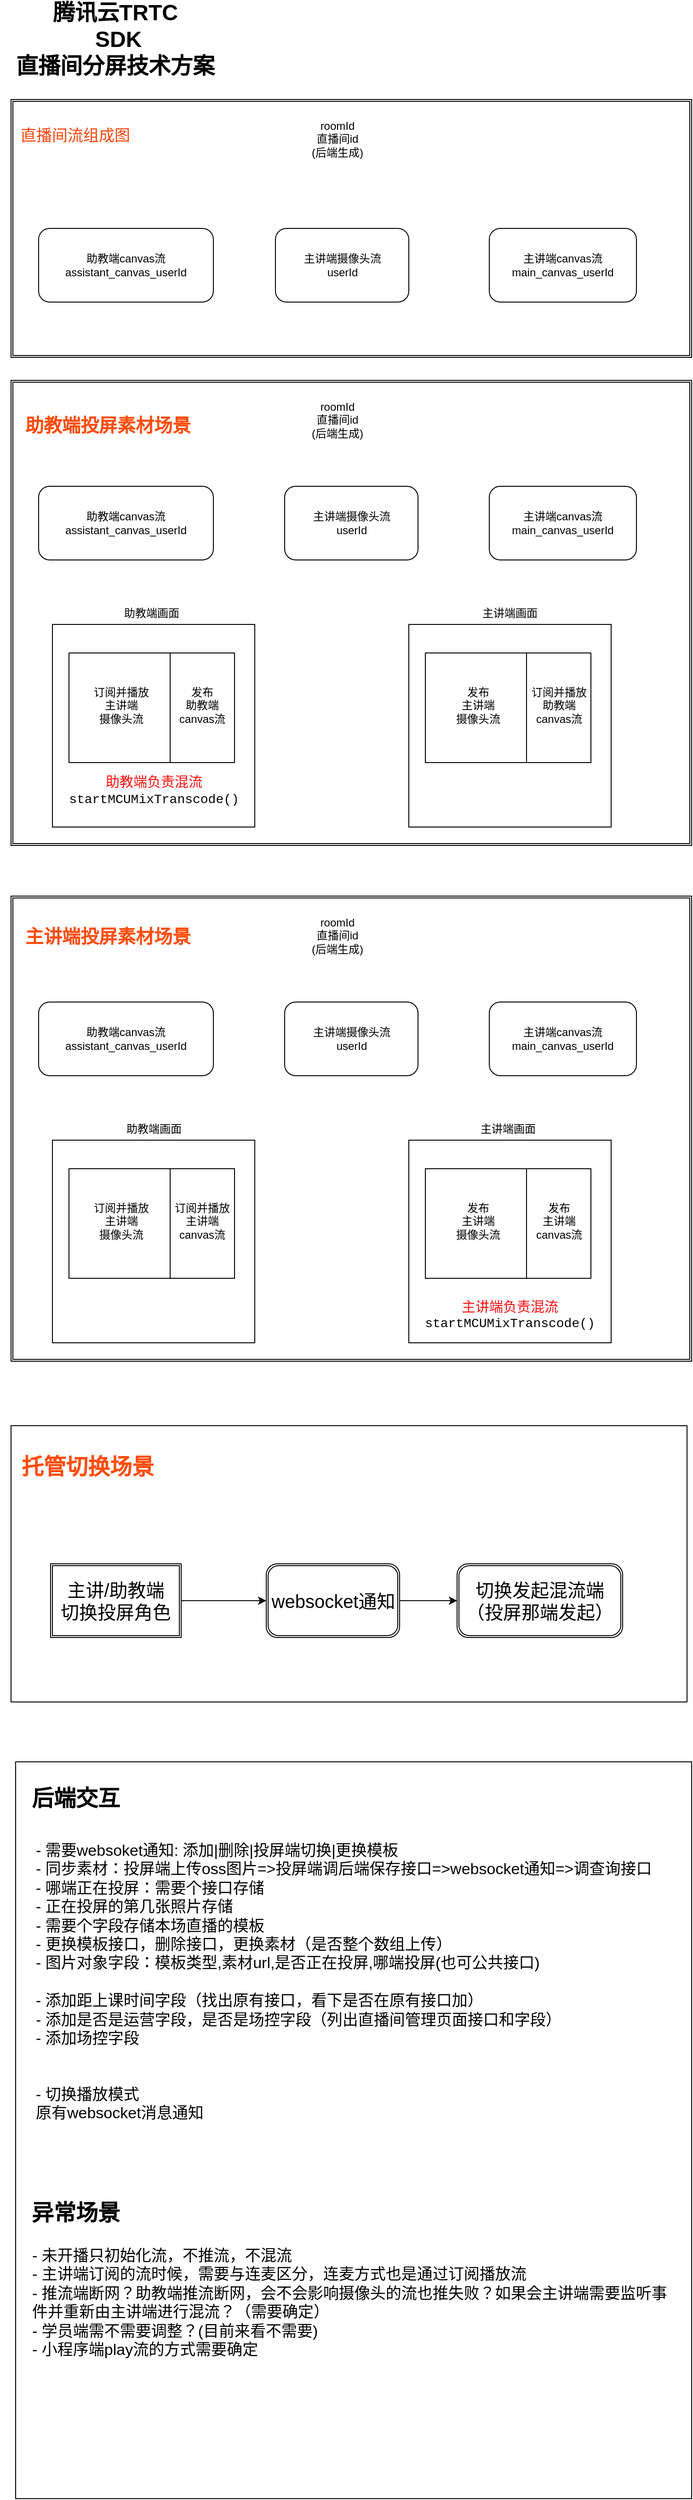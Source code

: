 <mxfile version="12.2.4" pages="1"><diagram id="udo6XF6BK5EzqH_dn90K" name="Page-1"><mxGraphModel dx="1268" dy="706" grid="1" gridSize="10" guides="1" tooltips="1" connect="1" arrows="1" fold="1" page="1" pageScale="1" pageWidth="850" pageHeight="1100" math="0" shadow="0"><root><mxCell id="0"/><mxCell id="1" parent="0"/><mxCell id="5" value="" style="shape=ext;double=1;rounded=0;whiteSpace=wrap;html=1;" parent="1" vertex="1"><mxGeometry x="20" y="115" width="740" height="280" as="geometry"/></mxCell><mxCell id="6" value="roomId&lt;br&gt;直播间id&lt;br&gt;(后端生成)" style="text;html=1;strokeColor=none;fillColor=none;align=center;verticalAlign=middle;whiteSpace=wrap;rounded=0;" parent="1" vertex="1"><mxGeometry x="270" y="110" width="210" height="95" as="geometry"/></mxCell><mxCell id="8" value="&lt;span&gt;助教端canvas流&lt;br&gt;assistant_canvas_userId&lt;/span&gt;" style="rounded=1;whiteSpace=wrap;html=1;" parent="1" vertex="1"><mxGeometry x="50" y="255" width="190" height="80" as="geometry"/></mxCell><mxCell id="9" value="主讲端摄像头流&lt;br&gt;userId" style="rounded=1;whiteSpace=wrap;html=1;" parent="1" vertex="1"><mxGeometry x="307.5" y="255" width="145" height="80" as="geometry"/></mxCell><mxCell id="10" value="主讲端canvas流&lt;br&gt;main_canvas_userId" style="rounded=1;whiteSpace=wrap;html=1;" parent="1" vertex="1"><mxGeometry x="540" y="255" width="160" height="80" as="geometry"/></mxCell><mxCell id="14" value="&lt;font color=&quot;#ff430a&quot; style=&quot;font-size: 17px&quot;&gt;直播间流组成图&lt;/font&gt;" style="text;html=1;strokeColor=none;fillColor=none;align=center;verticalAlign=middle;whiteSpace=wrap;rounded=0;" parent="1" vertex="1"><mxGeometry x="20" y="115" width="140" height="80" as="geometry"/></mxCell><mxCell id="18" value="" style="shape=ext;double=1;rounded=0;whiteSpace=wrap;html=1;" parent="1" vertex="1"><mxGeometry x="20" y="420" width="740" height="505" as="geometry"/></mxCell><mxCell id="19" value="roomId&lt;br&gt;直播间id&lt;br&gt;(后端生成)" style="text;html=1;strokeColor=none;fillColor=none;align=center;verticalAlign=middle;whiteSpace=wrap;rounded=0;" parent="1" vertex="1"><mxGeometry x="270" y="415" width="210" height="95" as="geometry"/></mxCell><mxCell id="20" value="&lt;span&gt;助教端canvas流&lt;br&gt;assistant_canvas_userId&lt;/span&gt;" style="rounded=1;whiteSpace=wrap;html=1;" parent="1" vertex="1"><mxGeometry x="50" y="535" width="190" height="80" as="geometry"/></mxCell><mxCell id="21" value="主讲端摄像头流&lt;br&gt;userId" style="rounded=1;whiteSpace=wrap;html=1;" parent="1" vertex="1"><mxGeometry x="317.5" y="535" width="145" height="80" as="geometry"/></mxCell><mxCell id="22" value="主讲端canvas流&lt;br&gt;main_canvas_userId" style="rounded=1;whiteSpace=wrap;html=1;" parent="1" vertex="1"><mxGeometry x="540" y="535" width="160" height="80" as="geometry"/></mxCell><mxCell id="25" value="助教端画面" style="text;html=1;strokeColor=none;fillColor=none;align=center;verticalAlign=middle;whiteSpace=wrap;rounded=0;" parent="1" vertex="1"><mxGeometry x="133" y="662.5" width="80" height="20" as="geometry"/></mxCell><mxCell id="24" value="" style="whiteSpace=wrap;html=1;aspect=fixed;direction=south;" parent="1" vertex="1"><mxGeometry x="65" y="685" width="220" height="220" as="geometry"/></mxCell><mxCell id="34" value="" style="rounded=0;whiteSpace=wrap;html=1;shadow=0;spacing=2;textOpacity=0;gradientColor=none;" parent="1" vertex="1"><mxGeometry x="83" y="716" width="180" height="119" as="geometry"/></mxCell><mxCell id="30" value="" style="rounded=0;whiteSpace=wrap;html=1;" parent="1" vertex="1"><mxGeometry x="193" y="716" width="70" height="119" as="geometry"/></mxCell><mxCell id="32" value="订阅并播放&lt;br&gt;主讲端&lt;br&gt;摄像头流" style="text;html=1;strokeColor=none;fillColor=none;align=center;verticalAlign=middle;whiteSpace=wrap;rounded=0;" parent="1" vertex="1"><mxGeometry x="100" y="743.5" width="80" height="59" as="geometry"/></mxCell><mxCell id="33" value="发布&lt;br&gt;助教端canvas流" style="text;html=1;strokeColor=none;fillColor=none;align=center;verticalAlign=middle;whiteSpace=wrap;rounded=0;horizontal=1;" parent="1" vertex="1"><mxGeometry x="193" y="751" width="70" height="44" as="geometry"/></mxCell><mxCell id="39" value="&lt;font color=&quot;#ff0f0f&quot; style=&quot;font-size: 15px&quot;&gt;助教端负责混流&lt;br&gt;&lt;/font&gt;&lt;span style=&quot;color: rgb(3 , 3 , 3) ; font-family: &amp;#34;consolas&amp;#34; , &amp;#34;courier new&amp;#34; , monospace ; font-size: 14px ; white-space: pre ; background-color: rgb(255 , 255 , 255)&quot;&gt;startMCUMixTranscode()&lt;/span&gt;&lt;font color=&quot;#ff0f0f&quot; style=&quot;font-size: 15px&quot;&gt;&lt;br&gt;&lt;/font&gt;" style="text;html=1;strokeColor=none;fillColor=none;align=center;verticalAlign=middle;whiteSpace=wrap;rounded=0;shadow=0;fontSize=15;" parent="1" vertex="1"><mxGeometry x="117.5" y="855" width="115" height="20" as="geometry"/></mxCell><mxCell id="40" value="主讲端画面" style="text;html=1;strokeColor=none;fillColor=none;align=center;verticalAlign=middle;whiteSpace=wrap;rounded=0;" parent="1" vertex="1"><mxGeometry x="529" y="662.5" width="67" height="20" as="geometry"/></mxCell><mxCell id="41" value="" style="whiteSpace=wrap;html=1;aspect=fixed;" parent="1" vertex="1"><mxGeometry x="452.5" y="685" width="220" height="220" as="geometry"/></mxCell><mxCell id="42" value="" style="rounded=0;whiteSpace=wrap;html=1;shadow=0;spacing=2;textOpacity=0;gradientColor=none;" parent="1" vertex="1"><mxGeometry x="470.5" y="716" width="180" height="119" as="geometry"/></mxCell><mxCell id="43" value="" style="rounded=0;whiteSpace=wrap;html=1;" parent="1" vertex="1"><mxGeometry x="580.5" y="716" width="70" height="119" as="geometry"/></mxCell><mxCell id="44" value="发布&lt;br&gt;主讲端&lt;br&gt;摄像头流" style="text;html=1;strokeColor=none;fillColor=none;align=center;verticalAlign=middle;whiteSpace=wrap;rounded=0;" parent="1" vertex="1"><mxGeometry x="487.5" y="743.5" width="80" height="59" as="geometry"/></mxCell><mxCell id="45" value="订阅并播放&lt;br&gt;助教端canvas流" style="text;html=1;strokeColor=none;fillColor=none;align=center;verticalAlign=middle;whiteSpace=wrap;rounded=0;horizontal=1;" parent="1" vertex="1"><mxGeometry x="580.5" y="751" width="70" height="44" as="geometry"/></mxCell><mxCell id="47" value="" style="shape=ext;double=1;rounded=0;whiteSpace=wrap;html=1;" parent="1" vertex="1"><mxGeometry x="20" y="980" width="740" height="505" as="geometry"/></mxCell><mxCell id="48" value="roomId&lt;br&gt;直播间id&lt;br&gt;(后端生成)" style="text;html=1;strokeColor=none;fillColor=none;align=center;verticalAlign=middle;whiteSpace=wrap;rounded=0;" parent="1" vertex="1"><mxGeometry x="270" y="975" width="210" height="95" as="geometry"/></mxCell><mxCell id="49" value="&lt;span&gt;助教端canvas流&lt;br&gt;assistant_canvas_userId&lt;/span&gt;" style="rounded=1;whiteSpace=wrap;html=1;" parent="1" vertex="1"><mxGeometry x="50" y="1095" width="190" height="80" as="geometry"/></mxCell><mxCell id="50" value="主讲端摄像头流&lt;br&gt;userId" style="rounded=1;whiteSpace=wrap;html=1;" parent="1" vertex="1"><mxGeometry x="317.5" y="1095" width="145" height="80" as="geometry"/></mxCell><mxCell id="51" value="主讲端canvas流&lt;br&gt;main_canvas_userId" style="rounded=1;whiteSpace=wrap;html=1;" parent="1" vertex="1"><mxGeometry x="540" y="1095" width="160" height="80" as="geometry"/></mxCell><mxCell id="53" value="助教端画面" style="text;html=1;strokeColor=none;fillColor=none;align=center;verticalAlign=middle;whiteSpace=wrap;rounded=0;" parent="1" vertex="1"><mxGeometry x="142.5" y="1222.5" width="65" height="20" as="geometry"/></mxCell><mxCell id="54" value="" style="whiteSpace=wrap;html=1;aspect=fixed;" parent="1" vertex="1"><mxGeometry x="65" y="1245" width="220" height="220" as="geometry"/></mxCell><mxCell id="55" value="" style="rounded=0;whiteSpace=wrap;html=1;shadow=0;spacing=2;textOpacity=0;gradientColor=none;" parent="1" vertex="1"><mxGeometry x="83" y="1276" width="180" height="119" as="geometry"/></mxCell><mxCell id="56" value="" style="rounded=0;whiteSpace=wrap;html=1;" parent="1" vertex="1"><mxGeometry x="193" y="1276" width="70" height="119" as="geometry"/></mxCell><mxCell id="57" value="订阅并播放&lt;br&gt;主讲端&lt;br&gt;摄像头流" style="text;html=1;strokeColor=none;fillColor=none;align=center;verticalAlign=middle;whiteSpace=wrap;rounded=0;" parent="1" vertex="1"><mxGeometry x="100" y="1303.5" width="80" height="59" as="geometry"/></mxCell><mxCell id="58" value="订阅并播放&lt;br&gt;主讲端&lt;br&gt;canvas流" style="text;html=1;strokeColor=none;fillColor=none;align=center;verticalAlign=middle;whiteSpace=wrap;rounded=0;horizontal=1;" parent="1" vertex="1"><mxGeometry x="193" y="1311" width="70" height="44" as="geometry"/></mxCell><mxCell id="60" value="主讲端画面" style="text;html=1;strokeColor=none;fillColor=none;align=center;verticalAlign=middle;whiteSpace=wrap;rounded=0;" parent="1" vertex="1"><mxGeometry x="527" y="1222.5" width="67" height="20" as="geometry"/></mxCell><mxCell id="61" value="" style="whiteSpace=wrap;html=1;aspect=fixed;" parent="1" vertex="1"><mxGeometry x="452.5" y="1245" width="220" height="220" as="geometry"/></mxCell><mxCell id="62" value="" style="rounded=0;whiteSpace=wrap;html=1;shadow=0;spacing=2;textOpacity=0;gradientColor=none;" parent="1" vertex="1"><mxGeometry x="470.5" y="1276" width="180" height="119" as="geometry"/></mxCell><mxCell id="63" value="" style="rounded=0;whiteSpace=wrap;html=1;" parent="1" vertex="1"><mxGeometry x="580.5" y="1276" width="70" height="119" as="geometry"/></mxCell><mxCell id="64" value="发布&lt;br&gt;主讲端&lt;br&gt;摄像头流" style="text;html=1;strokeColor=none;fillColor=none;align=center;verticalAlign=middle;whiteSpace=wrap;rounded=0;" parent="1" vertex="1"><mxGeometry x="487.5" y="1303.5" width="80" height="59" as="geometry"/></mxCell><mxCell id="65" value="发布&lt;br&gt;主讲端&lt;br&gt;canvas流" style="text;html=1;strokeColor=none;fillColor=none;align=center;verticalAlign=middle;whiteSpace=wrap;rounded=0;horizontal=1;" parent="1" vertex="1"><mxGeometry x="580.5" y="1311" width="70" height="44" as="geometry"/></mxCell><mxCell id="59" value="&lt;font color=&quot;#ff0f0f&quot; style=&quot;font-size: 15px ; background-color: rgb(255 , 255 , 255)&quot;&gt;主讲端负责混流&lt;br&gt;&lt;/font&gt;&lt;div style=&quot;font-family: &amp;#34;consolas&amp;#34; , &amp;#34;courier new&amp;#34; , monospace ; font-size: 14px ; line-height: 19px ; white-space: pre&quot;&gt;&lt;span style=&quot;background-color: rgb(255 , 255 , 255)&quot;&gt;&lt;font color=&quot;#030303&quot;&gt;startMCUMixTranscode()&lt;/font&gt;&lt;/span&gt;&lt;/div&gt;" style="text;html=1;strokeColor=none;fillColor=none;align=center;verticalAlign=middle;whiteSpace=wrap;rounded=0;shadow=0;fontSize=15;" parent="1" vertex="1"><mxGeometry x="505" y="1425" width="115" height="20" as="geometry"/></mxCell><mxCell id="67" value="" style="rounded=0;whiteSpace=wrap;html=1;shadow=0;fillColor=none;gradientColor=none;fontSize=15;" parent="1" vertex="1"><mxGeometry x="20" y="1555" width="735" height="300" as="geometry"/></mxCell><mxCell id="71" value="托管切换场景" style="text;strokeColor=none;fillColor=none;html=1;fontSize=24;fontStyle=1;verticalAlign=middle;align=center;rounded=0;shadow=0;fontColor=#FF4D0D;" parent="1" vertex="1"><mxGeometry x="20" y="1555" width="165" height="90" as="geometry"/></mxCell><mxCell id="72" value="主讲端投屏素材场景" style="text;strokeColor=none;fillColor=none;html=1;fontSize=20;fontStyle=1;verticalAlign=middle;align=center;rounded=0;shadow=0;fontColor=#FF4D0D;" parent="1" vertex="1"><mxGeometry x="20" y="980" width="210" height="85" as="geometry"/></mxCell><mxCell id="73" value="助教端投屏素材场景" style="text;strokeColor=none;fillColor=none;html=1;fontSize=20;fontStyle=1;verticalAlign=middle;align=center;rounded=0;shadow=0;fontColor=#FF4D0D;" parent="1" vertex="1"><mxGeometry x="20" y="425" width="210" height="85" as="geometry"/></mxCell><mxCell id="79" style="edgeStyle=orthogonalEdgeStyle;rounded=0;orthogonalLoop=1;jettySize=auto;html=1;exitX=1;exitY=0.5;exitDx=0;exitDy=0;entryX=0;entryY=0.5;entryDx=0;entryDy=0;fontSize=20;fontColor=#030303;" parent="1" source="75" target="78" edge="1"><mxGeometry relative="1" as="geometry"/></mxCell><mxCell id="75" value="&lt;font color=&quot;#030303&quot;&gt;websocket通知&lt;/font&gt;" style="shape=ext;double=1;rounded=1;whiteSpace=wrap;html=1;shadow=0;fillColor=none;gradientColor=none;fontSize=20;fontColor=#FF4D0D;" parent="1" vertex="1"><mxGeometry x="297.5" y="1705" width="145" height="80" as="geometry"/></mxCell><mxCell id="77" style="edgeStyle=orthogonalEdgeStyle;rounded=0;orthogonalLoop=1;jettySize=auto;html=1;exitX=1;exitY=0.5;exitDx=0;exitDy=0;entryX=0;entryY=0.5;entryDx=0;entryDy=0;fontSize=20;fontColor=#030303;" parent="1" source="76" target="75" edge="1"><mxGeometry relative="1" as="geometry"/></mxCell><mxCell id="76" value="&lt;span&gt;主讲/助教端&lt;br&gt;切换投屏角色&lt;/span&gt;" style="shape=ext;double=1;rounded=0;whiteSpace=wrap;html=1;shadow=0;fillColor=none;gradientColor=none;fontSize=20;fontColor=#030303;" parent="1" vertex="1"><mxGeometry x="63" y="1705" width="142" height="80" as="geometry"/></mxCell><mxCell id="78" value="&lt;font color=&quot;#030303&quot;&gt;切换发起混流端&lt;br&gt;（投屏那端发起）&lt;br&gt;&lt;/font&gt;" style="shape=ext;double=1;rounded=1;whiteSpace=wrap;html=1;shadow=0;fillColor=none;gradientColor=none;fontSize=20;fontColor=#FF4D0D;" parent="1" vertex="1"><mxGeometry x="505" y="1705" width="180" height="80" as="geometry"/></mxCell><mxCell id="80" value="腾讯云TRTC&lt;br&gt;&amp;nbsp;SDK&lt;br&gt;直播间分屏技术方案" style="text;strokeColor=none;fillColor=none;html=1;fontSize=24;fontStyle=1;verticalAlign=middle;align=center;" parent="1" vertex="1"><mxGeometry x="8" y="10" width="250" height="80" as="geometry"/></mxCell><mxCell id="83" value="" style="rounded=0;whiteSpace=wrap;html=1;" parent="1" vertex="1"><mxGeometry x="25" y="1920" width="735" height="800" as="geometry"/></mxCell><mxCell id="85" value="后端交互" style="text;strokeColor=none;fillColor=none;html=1;fontSize=24;fontStyle=1;verticalAlign=middle;align=center;" parent="1" vertex="1"><mxGeometry x="40" y="1940" width="100" height="40" as="geometry"/></mxCell><mxCell id="86" value="&lt;font style=&quot;font-size: 17px&quot;&gt;- 需要websoket通知: 添加|删除|投屏端切换|更换模板&lt;br&gt;- 同步素材：投屏端上传oss图片=&amp;gt;投屏端调后端保存接口=&amp;gt;websocket通知=&amp;gt;调查询接口&lt;br&gt;- 哪端正在投屏：需要个接口存储&lt;br&gt;- 正在投屏的第几张照片存储&lt;br&gt;- 需要个字段存储本场直播的模板&lt;br&gt;- 更换模板接口，删除接口，更换素材（是否整个数组上传）&lt;br&gt;- 图片对象字段：模板类型,素材url,是否正在投屏,哪端投屏(也可公共接口)&lt;br&gt;&lt;br&gt;- 添加距上课时间字段（找出原有接口，看下是否在原有接口加）&lt;br&gt;- 添加是否是运营字段，是否是场控字段（列出直播间管理页面接口和字段）&lt;br&gt;- 添加场控字段&lt;br&gt;&lt;br&gt;&lt;br&gt;- 切换播放模式&lt;br&gt;原有websocket消息通知&lt;br&gt;&lt;br&gt;&lt;br&gt;&lt;/font&gt;" style="text;html=1;strokeColor=none;fillColor=none;align=left;verticalAlign=top;whiteSpace=wrap;rounded=0;" parent="1" vertex="1"><mxGeometry x="45" y="2000" width="705" height="370" as="geometry"/></mxCell><mxCell id="90" value="&lt;font style=&quot;font-size: 17px&quot;&gt;- 未开播只初始化流，不推流，不混流&lt;br&gt;- 主讲端订阅的流时候，需要与连麦区分，连麦方式也是通过订阅播放流&lt;br&gt;- 推流端断网？助教端推流断网，会不会影响摄像头的流也推失败？如果会主讲端需要监听事件并重新由主讲端进行混流？（需要确定）&lt;br&gt;- 学员端需不需要调整？(目前来看不需要)&lt;br&gt;- 小程序端play流的方式需要确定&lt;br&gt;&lt;br&gt;&lt;/font&gt;" style="text;html=1;strokeColor=none;fillColor=none;align=left;verticalAlign=top;whiteSpace=wrap;rounded=0;" parent="1" vertex="1"><mxGeometry x="41" y="2440" width="703" height="150" as="geometry"/></mxCell><mxCell id="91" value="异常场景" style="text;strokeColor=none;fillColor=none;html=1;fontSize=24;fontStyle=1;verticalAlign=middle;align=center;" parent="1" vertex="1"><mxGeometry x="40" y="2390" width="100" height="40" as="geometry"/></mxCell></root></mxGraphModel></diagram></mxfile>